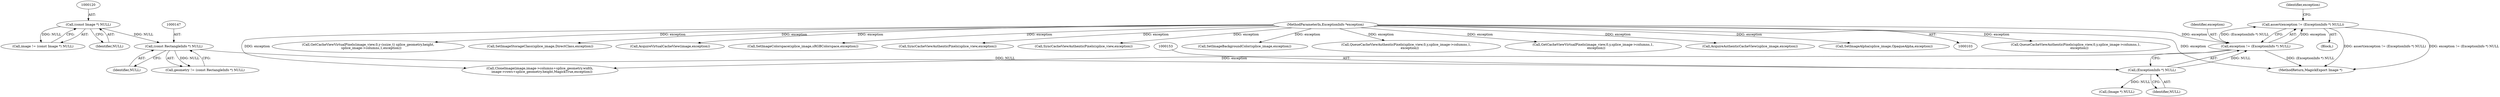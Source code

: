 digraph "0_ImageMagick_7b1cf5784b5bcd85aa9293ecf56769f68c037231@API" {
"1000149" [label="(Call,assert(exception != (ExceptionInfo *) NULL))"];
"1000150" [label="(Call,exception != (ExceptionInfo *) NULL)"];
"1000106" [label="(MethodParameterIn,ExceptionInfo *exception)"];
"1000152" [label="(Call,(ExceptionInfo *) NULL)"];
"1000146" [label="(Call,(const RectangleInfo *) NULL)"];
"1000119" [label="(Call,(const Image *) NULL)"];
"1000472" [label="(Call,QueueCacheViewAuthenticPixels(splice_view,0,y,splice_image->columns,1,\n       exception))"];
"1000816" [label="(Call,GetCacheViewVirtualPixels(image_view,0,y-(ssize_t) splice_geometry.height,\n      splice_image->columns,1,exception))"];
"1000197" [label="(Call,SetImageStorageClass(splice_image,DirectClass,exception))"];
"1000150" [label="(Call,exception != (ExceptionInfo *) NULL)"];
"1000152" [label="(Call,(ExceptionInfo *) NULL)"];
"1000429" [label="(Call,AcquireVirtualCacheView(image,exception))"];
"1000228" [label="(Call,SetImageColorspace(splice_image,sRGBColorspace,exception))"];
"1000119" [label="(Call,(const Image *) NULL)"];
"1000737" [label="(Call,SyncCacheViewAuthenticPixels(splice_view,exception))"];
"1000144" [label="(Call,geometry != (const RectangleInfo *) NULL)"];
"1000188" [label="(Call,(Image *) NULL)"];
"1001098" [label="(Call,SyncCacheViewAuthenticPixels(splice_view,exception))"];
"1000117" [label="(Call,image != (const Image *) NULL)"];
"1000121" [label="(Identifier,NULL)"];
"1001150" [label="(MethodReturn,MagickExport Image *)"];
"1000254" [label="(Call,SetImageBackgroundColor(splice_image,exception))"];
"1000148" [label="(Identifier,NULL)"];
"1000167" [label="(Call,CloneImage(image,image->columns+splice_geometry.width,\n    image->rows+splice_geometry.height,MagickTrue,exception))"];
"1000833" [label="(Call,QueueCacheViewAuthenticPixels(splice_view,0,y,splice_image->columns,1,\n       exception))"];
"1000158" [label="(Identifier,exception)"];
"1000461" [label="(Call,GetCacheViewVirtualPixels(image_view,0,y,splice_image->columns,1,\n      exception))"];
"1000106" [label="(MethodParameterIn,ExceptionInfo *exception)"];
"1000434" [label="(Call,AcquireAuthenticCacheView(splice_image,exception))"];
"1000154" [label="(Identifier,NULL)"];
"1000146" [label="(Call,(const RectangleInfo *) NULL)"];
"1000149" [label="(Call,assert(exception != (ExceptionInfo *) NULL))"];
"1000107" [label="(Block,)"];
"1000151" [label="(Identifier,exception)"];
"1000248" [label="(Call,SetImageAlpha(splice_image,OpaqueAlpha,exception))"];
"1000149" -> "1000107"  [label="AST: "];
"1000149" -> "1000150"  [label="CFG: "];
"1000150" -> "1000149"  [label="AST: "];
"1000158" -> "1000149"  [label="CFG: "];
"1000149" -> "1001150"  [label="DDG: assert(exception != (ExceptionInfo *) NULL)"];
"1000149" -> "1001150"  [label="DDG: exception != (ExceptionInfo *) NULL"];
"1000150" -> "1000149"  [label="DDG: exception"];
"1000150" -> "1000149"  [label="DDG: (ExceptionInfo *) NULL"];
"1000150" -> "1000152"  [label="CFG: "];
"1000151" -> "1000150"  [label="AST: "];
"1000152" -> "1000150"  [label="AST: "];
"1000150" -> "1001150"  [label="DDG: (ExceptionInfo *) NULL"];
"1000106" -> "1000150"  [label="DDG: exception"];
"1000152" -> "1000150"  [label="DDG: NULL"];
"1000150" -> "1000167"  [label="DDG: exception"];
"1000106" -> "1000103"  [label="AST: "];
"1000106" -> "1001150"  [label="DDG: exception"];
"1000106" -> "1000167"  [label="DDG: exception"];
"1000106" -> "1000197"  [label="DDG: exception"];
"1000106" -> "1000228"  [label="DDG: exception"];
"1000106" -> "1000248"  [label="DDG: exception"];
"1000106" -> "1000254"  [label="DDG: exception"];
"1000106" -> "1000429"  [label="DDG: exception"];
"1000106" -> "1000434"  [label="DDG: exception"];
"1000106" -> "1000461"  [label="DDG: exception"];
"1000106" -> "1000472"  [label="DDG: exception"];
"1000106" -> "1000737"  [label="DDG: exception"];
"1000106" -> "1000816"  [label="DDG: exception"];
"1000106" -> "1000833"  [label="DDG: exception"];
"1000106" -> "1001098"  [label="DDG: exception"];
"1000152" -> "1000154"  [label="CFG: "];
"1000153" -> "1000152"  [label="AST: "];
"1000154" -> "1000152"  [label="AST: "];
"1000146" -> "1000152"  [label="DDG: NULL"];
"1000152" -> "1000188"  [label="DDG: NULL"];
"1000146" -> "1000144"  [label="AST: "];
"1000146" -> "1000148"  [label="CFG: "];
"1000147" -> "1000146"  [label="AST: "];
"1000148" -> "1000146"  [label="AST: "];
"1000144" -> "1000146"  [label="CFG: "];
"1000146" -> "1000144"  [label="DDG: NULL"];
"1000119" -> "1000146"  [label="DDG: NULL"];
"1000119" -> "1000117"  [label="AST: "];
"1000119" -> "1000121"  [label="CFG: "];
"1000120" -> "1000119"  [label="AST: "];
"1000121" -> "1000119"  [label="AST: "];
"1000117" -> "1000119"  [label="CFG: "];
"1000119" -> "1000117"  [label="DDG: NULL"];
}
